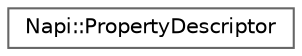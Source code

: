 digraph "Graphical Class Hierarchy"
{
 // LATEX_PDF_SIZE
  bgcolor="transparent";
  edge [fontname=Helvetica,fontsize=10,labelfontname=Helvetica,labelfontsize=10];
  node [fontname=Helvetica,fontsize=10,shape=box,height=0.2,width=0.4];
  rankdir="LR";
  Node0 [id="Node000000",label="Napi::PropertyDescriptor",height=0.2,width=0.4,color="grey40", fillcolor="white", style="filled",URL="$class_napi_1_1_property_descriptor.html",tooltip=" "];
}
